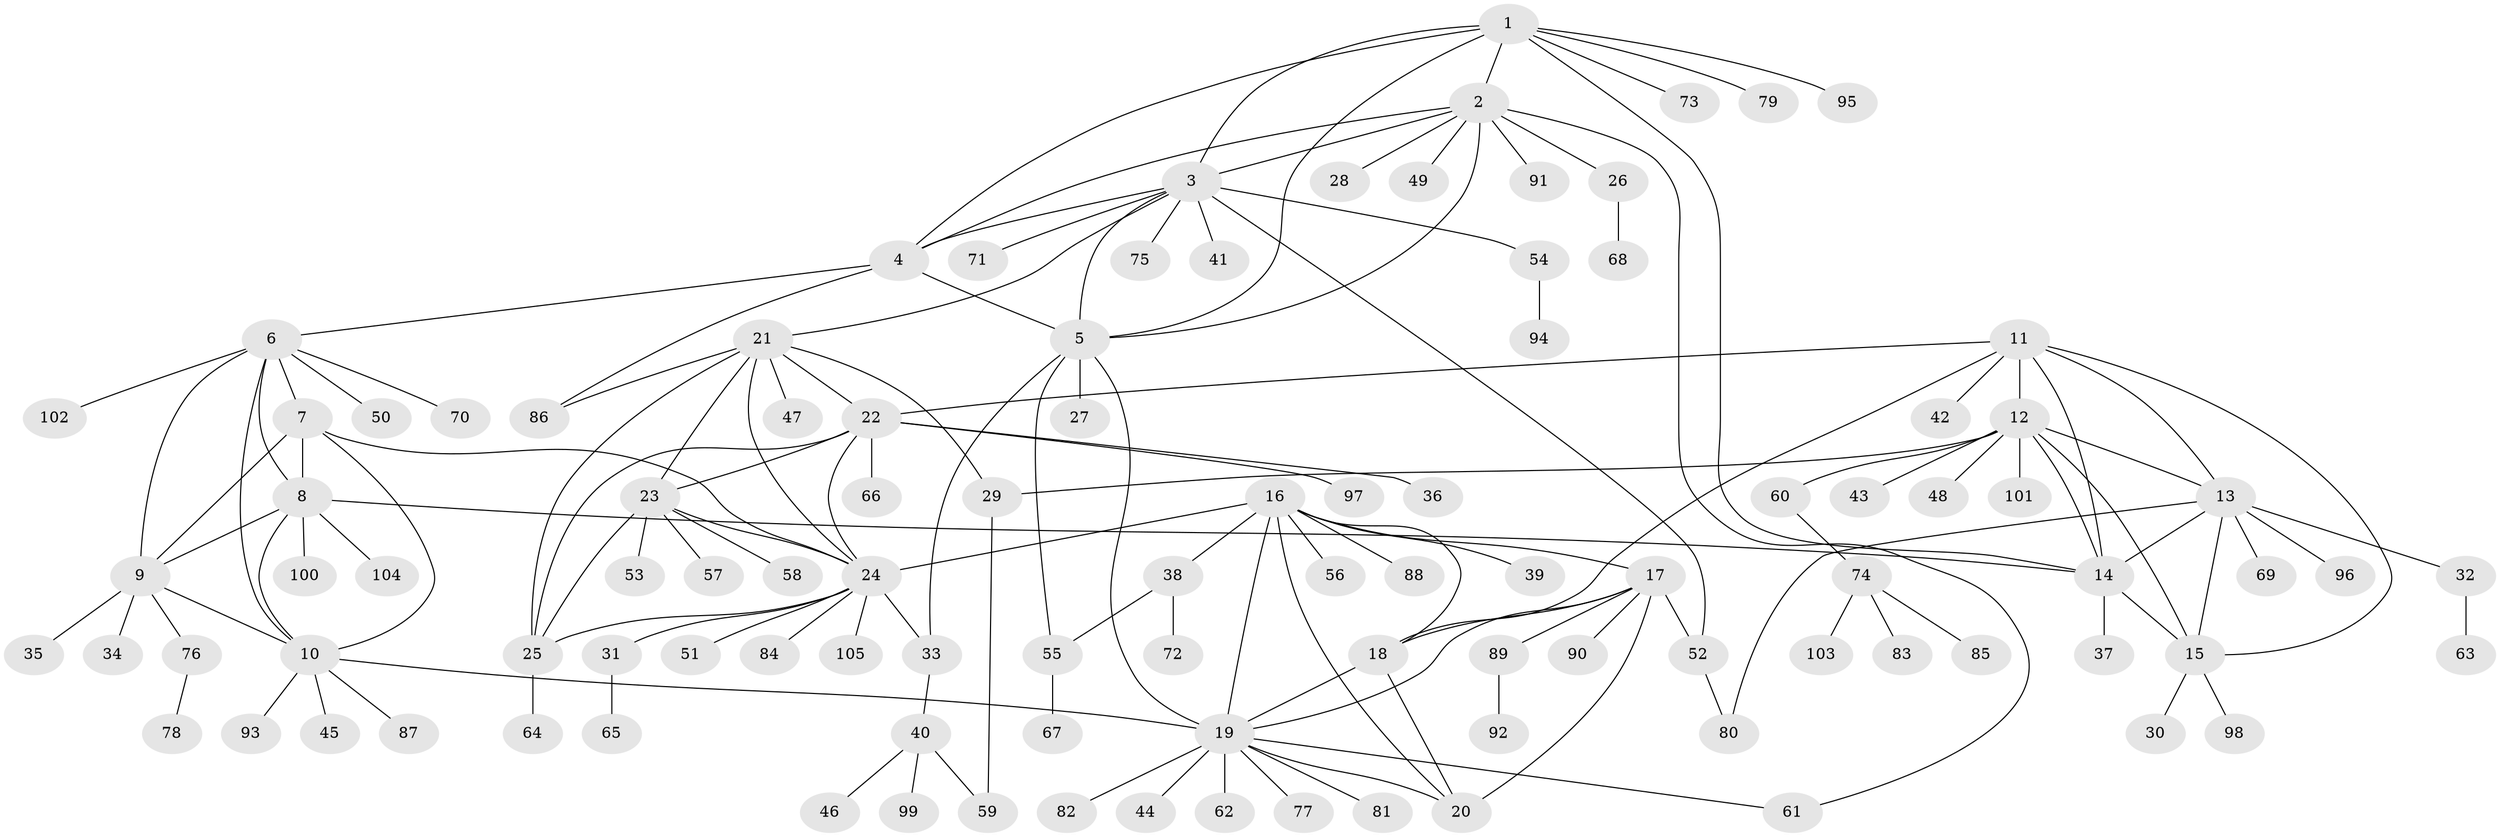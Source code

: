 // coarse degree distribution, {5: 0.09230769230769231, 8: 0.03076923076923077, 9: 0.015384615384615385, 6: 0.09230769230769231, 7: 0.09230769230769231, 4: 0.03076923076923077, 10: 0.015384615384615385, 1: 0.4307692307692308, 3: 0.07692307692307693, 2: 0.12307692307692308}
// Generated by graph-tools (version 1.1) at 2025/52/03/04/25 22:52:41]
// undirected, 105 vertices, 148 edges
graph export_dot {
  node [color=gray90,style=filled];
  1;
  2;
  3;
  4;
  5;
  6;
  7;
  8;
  9;
  10;
  11;
  12;
  13;
  14;
  15;
  16;
  17;
  18;
  19;
  20;
  21;
  22;
  23;
  24;
  25;
  26;
  27;
  28;
  29;
  30;
  31;
  32;
  33;
  34;
  35;
  36;
  37;
  38;
  39;
  40;
  41;
  42;
  43;
  44;
  45;
  46;
  47;
  48;
  49;
  50;
  51;
  52;
  53;
  54;
  55;
  56;
  57;
  58;
  59;
  60;
  61;
  62;
  63;
  64;
  65;
  66;
  67;
  68;
  69;
  70;
  71;
  72;
  73;
  74;
  75;
  76;
  77;
  78;
  79;
  80;
  81;
  82;
  83;
  84;
  85;
  86;
  87;
  88;
  89;
  90;
  91;
  92;
  93;
  94;
  95;
  96;
  97;
  98;
  99;
  100;
  101;
  102;
  103;
  104;
  105;
  1 -- 2;
  1 -- 3;
  1 -- 4;
  1 -- 5;
  1 -- 14;
  1 -- 73;
  1 -- 79;
  1 -- 95;
  2 -- 3;
  2 -- 4;
  2 -- 5;
  2 -- 26;
  2 -- 28;
  2 -- 49;
  2 -- 61;
  2 -- 91;
  3 -- 4;
  3 -- 5;
  3 -- 21;
  3 -- 41;
  3 -- 52;
  3 -- 54;
  3 -- 71;
  3 -- 75;
  4 -- 5;
  4 -- 6;
  4 -- 86;
  5 -- 19;
  5 -- 27;
  5 -- 33;
  5 -- 55;
  6 -- 7;
  6 -- 8;
  6 -- 9;
  6 -- 10;
  6 -- 50;
  6 -- 70;
  6 -- 102;
  7 -- 8;
  7 -- 9;
  7 -- 10;
  7 -- 24;
  8 -- 9;
  8 -- 10;
  8 -- 14;
  8 -- 100;
  8 -- 104;
  9 -- 10;
  9 -- 34;
  9 -- 35;
  9 -- 76;
  10 -- 19;
  10 -- 45;
  10 -- 87;
  10 -- 93;
  11 -- 12;
  11 -- 13;
  11 -- 14;
  11 -- 15;
  11 -- 18;
  11 -- 22;
  11 -- 42;
  12 -- 13;
  12 -- 14;
  12 -- 15;
  12 -- 29;
  12 -- 43;
  12 -- 48;
  12 -- 60;
  12 -- 101;
  13 -- 14;
  13 -- 15;
  13 -- 32;
  13 -- 69;
  13 -- 80;
  13 -- 96;
  14 -- 15;
  14 -- 37;
  15 -- 30;
  15 -- 98;
  16 -- 17;
  16 -- 18;
  16 -- 19;
  16 -- 20;
  16 -- 24;
  16 -- 38;
  16 -- 39;
  16 -- 56;
  16 -- 88;
  17 -- 18;
  17 -- 19;
  17 -- 20;
  17 -- 52;
  17 -- 89;
  17 -- 90;
  18 -- 19;
  18 -- 20;
  19 -- 20;
  19 -- 44;
  19 -- 61;
  19 -- 62;
  19 -- 77;
  19 -- 81;
  19 -- 82;
  21 -- 22;
  21 -- 23;
  21 -- 24;
  21 -- 25;
  21 -- 29;
  21 -- 47;
  21 -- 86;
  22 -- 23;
  22 -- 24;
  22 -- 25;
  22 -- 36;
  22 -- 66;
  22 -- 97;
  23 -- 24;
  23 -- 25;
  23 -- 53;
  23 -- 57;
  23 -- 58;
  24 -- 25;
  24 -- 31;
  24 -- 33;
  24 -- 51;
  24 -- 84;
  24 -- 105;
  25 -- 64;
  26 -- 68;
  29 -- 59;
  31 -- 65;
  32 -- 63;
  33 -- 40;
  38 -- 55;
  38 -- 72;
  40 -- 46;
  40 -- 59;
  40 -- 99;
  52 -- 80;
  54 -- 94;
  55 -- 67;
  60 -- 74;
  74 -- 83;
  74 -- 85;
  74 -- 103;
  76 -- 78;
  89 -- 92;
}

